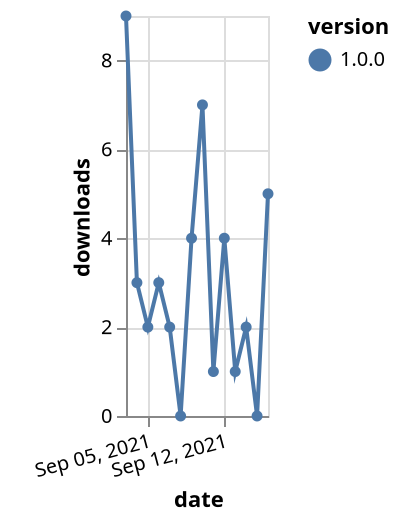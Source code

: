 {"$schema": "https://vega.github.io/schema/vega-lite/v5.json", "description": "A simple bar chart with embedded data.", "data": {"values": [{"date": "2021-09-03", "total": 227, "delta": 9, "version": "1.0.0"}, {"date": "2021-09-04", "total": 230, "delta": 3, "version": "1.0.0"}, {"date": "2021-09-05", "total": 232, "delta": 2, "version": "1.0.0"}, {"date": "2021-09-06", "total": 235, "delta": 3, "version": "1.0.0"}, {"date": "2021-09-07", "total": 237, "delta": 2, "version": "1.0.0"}, {"date": "2021-09-08", "total": 237, "delta": 0, "version": "1.0.0"}, {"date": "2021-09-09", "total": 241, "delta": 4, "version": "1.0.0"}, {"date": "2021-09-10", "total": 248, "delta": 7, "version": "1.0.0"}, {"date": "2021-09-11", "total": 249, "delta": 1, "version": "1.0.0"}, {"date": "2021-09-12", "total": 253, "delta": 4, "version": "1.0.0"}, {"date": "2021-09-13", "total": 254, "delta": 1, "version": "1.0.0"}, {"date": "2021-09-14", "total": 256, "delta": 2, "version": "1.0.0"}, {"date": "2021-09-15", "total": 256, "delta": 0, "version": "1.0.0"}, {"date": "2021-09-16", "total": 261, "delta": 5, "version": "1.0.0"}]}, "width": "container", "mark": {"type": "line", "point": {"filled": true}}, "encoding": {"x": {"field": "date", "type": "temporal", "timeUnit": "yearmonthdate", "title": "date", "axis": {"labelAngle": -15}}, "y": {"field": "delta", "type": "quantitative", "title": "downloads"}, "color": {"field": "version", "type": "nominal"}, "tooltip": {"field": "delta"}}}